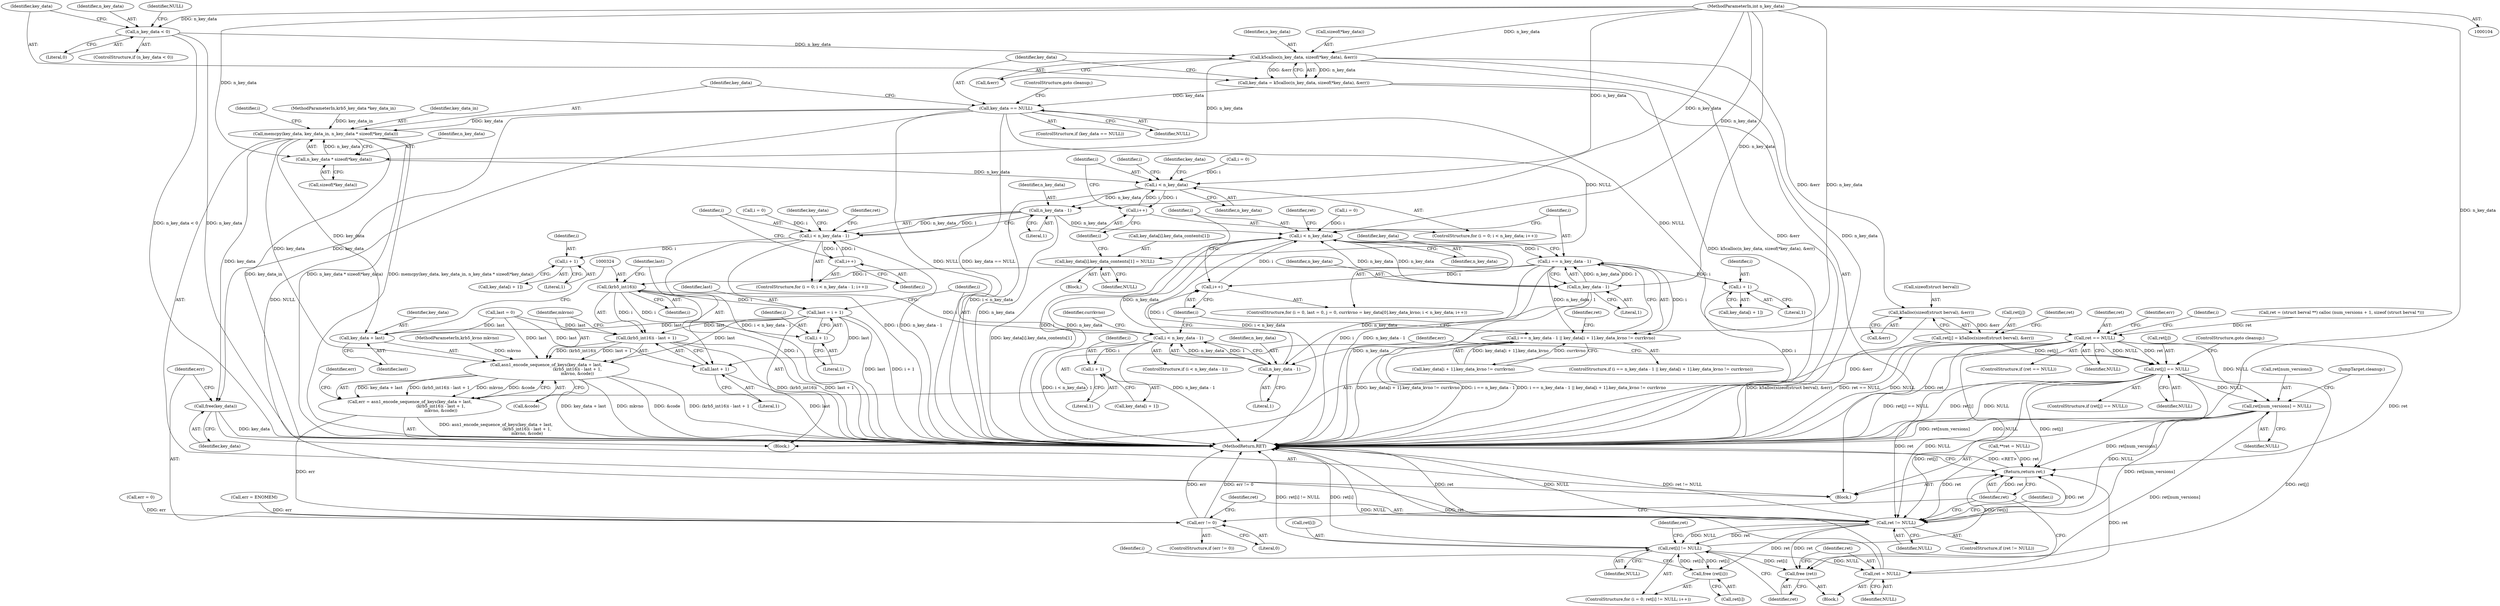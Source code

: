 digraph "0_krb5_04038bf3633c4b909b5ded3072dc88c8c419bf16@API" {
"1000137" [label="(Call,k5calloc(n_key_data, sizeof(*key_data), &err))"];
"1000130" [label="(Call,n_key_data < 0)"];
"1000106" [label="(MethodParameterIn,int n_key_data)"];
"1000135" [label="(Call,key_data = k5calloc(n_key_data, sizeof(*key_data), &err))"];
"1000145" [label="(Call,key_data == NULL)"];
"1000149" [label="(Call,memcpy(key_data, key_data_in, n_key_data * sizeof(*key_data)))"];
"1000318" [label="(Call,asn1_encode_sequence_of_keys(key_data + last,\n                                               (krb5_int16)i - last + 1,\n                                               mkvno, &code))"];
"1000316" [label="(Call,err = asn1_encode_sequence_of_keys(key_data + last,\n                                               (krb5_int16)i - last + 1,\n                                               mkvno, &code))"];
"1000386" [label="(Call,err != 0)"];
"1000319" [label="(Call,key_data + last)"];
"1000383" [label="(Call,free(key_data))"];
"1000201" [label="(Call,key_data[i].key_data_contents[1] = NULL)"];
"1000248" [label="(Call,ret == NULL)"];
"1000310" [label="(Call,ret[j] == NULL)"];
"1000377" [label="(Call,ret[num_versions] = NULL)"];
"1000391" [label="(Call,ret != NULL)"];
"1000399" [label="(Call,ret[i] != NULL)"];
"1000406" [label="(Call,free (ret[i]))"];
"1000410" [label="(Call,free (ret))"];
"1000412" [label="(Call,ret = NULL)"];
"1000415" [label="(Return,return ret;)"];
"1000152" [label="(Call,n_key_data * sizeof(*key_data))"];
"1000161" [label="(Call,i < n_key_data)"];
"1000164" [label="(Call,i++)"];
"1000216" [label="(Call,n_key_data - 1)"];
"1000214" [label="(Call,i < n_key_data - 1)"];
"1000219" [label="(Call,i++)"];
"1000231" [label="(Call,i + 1)"];
"1000276" [label="(Call,i < n_key_data)"];
"1000285" [label="(Call,i == n_key_data - 1)"];
"1000279" [label="(Call,i++)"];
"1000284" [label="(Call,i == n_key_data - 1 || key_data[i + 1].key_data_kvno != currkvno)"];
"1000294" [label="(Call,i + 1)"];
"1000323" [label="(Call,(krb5_int16)i)"];
"1000322" [label="(Call,(krb5_int16)i - last + 1)"];
"1000357" [label="(Call,last = i + 1)"];
"1000326" [label="(Call,last + 1)"];
"1000359" [label="(Call,i + 1)"];
"1000363" [label="(Call,i < n_key_data - 1)"];
"1000373" [label="(Call,i + 1)"];
"1000287" [label="(Call,n_key_data - 1)"];
"1000365" [label="(Call,n_key_data - 1)"];
"1000304" [label="(Call,k5alloc(sizeof(struct berval), &err))"];
"1000300" [label="(Call,ret[j] = k5alloc(sizeof(struct berval), &err))"];
"1000108" [label="(Block,)"];
"1000249" [label="(Identifier,ret)"];
"1000365" [label="(Call,n_key_data - 1)"];
"1000326" [label="(Call,last + 1)"];
"1000382" [label="(JumpTarget,cleanup:)"];
"1000391" [label="(Call,ret != NULL)"];
"1000288" [label="(Identifier,n_key_data)"];
"1000371" [label="(Call,key_data[i + 1])"];
"1000295" [label="(Identifier,i)"];
"1000286" [label="(Identifier,i)"];
"1000375" [label="(Literal,1)"];
"1000293" [label="(Identifier,key_data)"];
"1000362" [label="(ControlStructure,if (i < n_key_data - 1))"];
"1000363" [label="(Call,i < n_key_data - 1)"];
"1000304" [label="(Call,k5alloc(sizeof(struct berval), &err))"];
"1000137" [label="(Call,k5calloc(n_key_data, sizeof(*key_data), &err))"];
"1000131" [label="(Identifier,n_key_data)"];
"1000383" [label="(Call,free(key_data))"];
"1000377" [label="(Call,ret[num_versions] = NULL)"];
"1000175" [label="(Block,)"];
"1000161" [label="(Call,i < n_key_data)"];
"1000158" [label="(Call,i = 0)"];
"1000415" [label="(Return,return ret;)"];
"1000218" [label="(Literal,1)"];
"1000360" [label="(Identifier,i)"];
"1000403" [label="(Identifier,NULL)"];
"1000134" [label="(Identifier,NULL)"];
"1000330" [label="(Call,&code)"];
"1000139" [label="(Call,sizeof(*key_data))"];
"1000122" [label="(Call,err = 0)"];
"1000154" [label="(Call,sizeof(*key_data))"];
"1000162" [label="(Identifier,i)"];
"1000309" [label="(ControlStructure,if (ret[j] == NULL))"];
"1000314" [label="(Identifier,NULL)"];
"1000153" [label="(Identifier,n_key_data)"];
"1000290" [label="(Call,key_data[i + 1].key_data_kvno != currkvno)"];
"1000285" [label="(Call,i == n_key_data - 1)"];
"1000361" [label="(Literal,1)"];
"1000307" [label="(Call,&err)"];
"1000277" [label="(Identifier,i)"];
"1000302" [label="(Identifier,ret)"];
"1000405" [label="(Identifier,i)"];
"1000359" [label="(Call,i + 1)"];
"1000232" [label="(Identifier,i)"];
"1000136" [label="(Identifier,key_data)"];
"1000144" [label="(ControlStructure,if (key_data == NULL))"];
"1000212" [label="(Identifier,i)"];
"1000253" [label="(Identifier,err)"];
"1000311" [label="(Call,ret[j])"];
"1000413" [label="(Identifier,ret)"];
"1000256" [label="(ControlStructure,for (i = 0, last = 0, j = 0, currkvno = key_data[0].key_data_kvno; i < n_key_data; i++))"];
"1000319" [label="(Call,key_data + last)"];
"1000323" [label="(Call,(krb5_int16)i)"];
"1000147" [label="(Identifier,NULL)"];
"1000322" [label="(Call,(krb5_int16)i - last + 1)"];
"1000150" [label="(Identifier,key_data)"];
"1000216" [label="(Call,n_key_data - 1)"];
"1000159" [label="(Identifier,i)"];
"1000366" [label="(Identifier,n_key_data)"];
"1000165" [label="(Identifier,i)"];
"1000238" [label="(Identifier,ret)"];
"1000231" [label="(Call,i + 1)"];
"1000259" [label="(Identifier,i)"];
"1000217" [label="(Identifier,n_key_data)"];
"1000280" [label="(Identifier,i)"];
"1000201" [label="(Call,key_data[i].key_data_contents[1] = NULL)"];
"1000209" [label="(Identifier,NULL)"];
"1000329" [label="(Identifier,mkvno)"];
"1000357" [label="(Call,last = i + 1)"];
"1000393" [label="(Identifier,NULL)"];
"1000164" [label="(Call,i++)"];
"1000386" [label="(Call,err != 0)"];
"1000373" [label="(Call,i + 1)"];
"1000132" [label="(Literal,0)"];
"1000105" [label="(MethodParameterIn,krb5_key_data *key_data_in)"];
"1000292" [label="(Call,key_data[i + 1])"];
"1000417" [label="(MethodReturn,RET)"];
"1000130" [label="(Call,n_key_data < 0)"];
"1000385" [label="(ControlStructure,if (err != 0))"];
"1000142" [label="(Call,&err)"];
"1000312" [label="(Identifier,ret)"];
"1000395" [label="(ControlStructure,for (i = 0; ret[i] != NULL; i++))"];
"1000279" [label="(Call,i++)"];
"1000106" [label="(MethodParameterIn,int n_key_data)"];
"1000392" [label="(Identifier,ret)"];
"1000151" [label="(Identifier,key_data_in)"];
"1000299" [label="(Block,)"];
"1000237" [label="(Call,ret = (struct berval **) calloc (num_versions + 1, sizeof (struct berval *)))"];
"1000315" [label="(ControlStructure,goto cleanup;)"];
"1000110" [label="(Call,**ret = NULL)"];
"1000325" [label="(Identifier,i)"];
"1000276" [label="(Call,i < n_key_data)"];
"1000379" [label="(Identifier,ret)"];
"1000300" [label="(Call,ret[j] = k5alloc(sizeof(struct berval), &err))"];
"1000387" [label="(Identifier,err)"];
"1000129" [label="(ControlStructure,if (n_key_data < 0))"];
"1000407" [label="(Call,ret[i])"];
"1000411" [label="(Identifier,ret)"];
"1000328" [label="(Literal,1)"];
"1000408" [label="(Identifier,ret)"];
"1000320" [label="(Identifier,key_data)"];
"1000211" [label="(Call,i = 0)"];
"1000406" [label="(Call,free (ret[i]))"];
"1000294" [label="(Call,i + 1)"];
"1000400" [label="(Call,ret[i])"];
"1000310" [label="(Call,ret[j] == NULL)"];
"1000210" [label="(ControlStructure,for (i = 0; i < n_key_data - 1; i++))"];
"1000317" [label="(Identifier,err)"];
"1000107" [label="(MethodParameterIn,krb5_kvno mkvno)"];
"1000214" [label="(Call,i < n_key_data - 1)"];
"1000364" [label="(Identifier,i)"];
"1000252" [label="(Call,err = ENOMEM)"];
"1000233" [label="(Literal,1)"];
"1000296" [label="(Literal,1)"];
"1000397" [label="(Identifier,i)"];
"1000316" [label="(Call,err = asn1_encode_sequence_of_keys(key_data + last,\n                                               (krb5_int16)i - last + 1,\n                                               mkvno, &code))"];
"1000202" [label="(Call,key_data[i].key_data_contents[1])"];
"1000171" [label="(Identifier,key_data)"];
"1000248" [label="(Call,ret == NULL)"];
"1000146" [label="(Identifier,key_data)"];
"1000399" [label="(Call,ret[i] != NULL)"];
"1000305" [label="(Call,sizeof(struct berval))"];
"1000327" [label="(Identifier,last)"];
"1000247" [label="(ControlStructure,if (ret == NULL))"];
"1000283" [label="(ControlStructure,if (i == n_key_data - 1 || key_data[i + 1].key_data_kvno != currkvno))"];
"1000138" [label="(Identifier,n_key_data)"];
"1000394" [label="(Block,)"];
"1000219" [label="(Call,i++)"];
"1000220" [label="(Identifier,i)"];
"1000410" [label="(Call,free (ret))"];
"1000145" [label="(Call,key_data == NULL)"];
"1000163" [label="(Identifier,n_key_data)"];
"1000157" [label="(ControlStructure,for (i = 0; i < n_key_data; i++))"];
"1000278" [label="(Identifier,n_key_data)"];
"1000333" [label="(Identifier,err)"];
"1000225" [label="(Identifier,key_data)"];
"1000369" [label="(Identifier,currkvno)"];
"1000284" [label="(Call,i == n_key_data - 1 || key_data[i + 1].key_data_kvno != currkvno)"];
"1000258" [label="(Call,i = 0)"];
"1000135" [label="(Call,key_data = k5calloc(n_key_data, sizeof(*key_data), &err))"];
"1000262" [label="(Call,last = 0)"];
"1000388" [label="(Literal,0)"];
"1000152" [label="(Call,n_key_data * sizeof(*key_data))"];
"1000318" [label="(Call,asn1_encode_sequence_of_keys(key_data + last,\n                                               (krb5_int16)i - last + 1,\n                                               mkvno, &code))"];
"1000301" [label="(Call,ret[j])"];
"1000390" [label="(ControlStructure,if (ret != NULL))"];
"1000367" [label="(Literal,1)"];
"1000287" [label="(Call,n_key_data - 1)"];
"1000149" [label="(Call,memcpy(key_data, key_data_in, n_key_data * sizeof(*key_data)))"];
"1000378" [label="(Call,ret[num_versions])"];
"1000358" [label="(Identifier,last)"];
"1000289" [label="(Literal,1)"];
"1000414" [label="(Identifier,NULL)"];
"1000381" [label="(Identifier,NULL)"];
"1000321" [label="(Identifier,last)"];
"1000384" [label="(Identifier,key_data)"];
"1000250" [label="(Identifier,NULL)"];
"1000148" [label="(ControlStructure,goto cleanup;)"];
"1000416" [label="(Identifier,ret)"];
"1000412" [label="(Call,ret = NULL)"];
"1000215" [label="(Identifier,i)"];
"1000229" [label="(Call,key_data[i + 1])"];
"1000374" [label="(Identifier,i)"];
"1000137" -> "1000135"  [label="AST: "];
"1000137" -> "1000142"  [label="CFG: "];
"1000138" -> "1000137"  [label="AST: "];
"1000139" -> "1000137"  [label="AST: "];
"1000142" -> "1000137"  [label="AST: "];
"1000135" -> "1000137"  [label="CFG: "];
"1000137" -> "1000417"  [label="DDG: &err"];
"1000137" -> "1000417"  [label="DDG: n_key_data"];
"1000137" -> "1000135"  [label="DDG: n_key_data"];
"1000137" -> "1000135"  [label="DDG: &err"];
"1000130" -> "1000137"  [label="DDG: n_key_data"];
"1000106" -> "1000137"  [label="DDG: n_key_data"];
"1000137" -> "1000152"  [label="DDG: n_key_data"];
"1000137" -> "1000304"  [label="DDG: &err"];
"1000130" -> "1000129"  [label="AST: "];
"1000130" -> "1000132"  [label="CFG: "];
"1000131" -> "1000130"  [label="AST: "];
"1000132" -> "1000130"  [label="AST: "];
"1000134" -> "1000130"  [label="CFG: "];
"1000136" -> "1000130"  [label="CFG: "];
"1000130" -> "1000417"  [label="DDG: n_key_data < 0"];
"1000130" -> "1000417"  [label="DDG: n_key_data"];
"1000106" -> "1000130"  [label="DDG: n_key_data"];
"1000106" -> "1000104"  [label="AST: "];
"1000106" -> "1000417"  [label="DDG: n_key_data"];
"1000106" -> "1000152"  [label="DDG: n_key_data"];
"1000106" -> "1000161"  [label="DDG: n_key_data"];
"1000106" -> "1000216"  [label="DDG: n_key_data"];
"1000106" -> "1000276"  [label="DDG: n_key_data"];
"1000106" -> "1000287"  [label="DDG: n_key_data"];
"1000106" -> "1000365"  [label="DDG: n_key_data"];
"1000135" -> "1000108"  [label="AST: "];
"1000136" -> "1000135"  [label="AST: "];
"1000146" -> "1000135"  [label="CFG: "];
"1000135" -> "1000417"  [label="DDG: k5calloc(n_key_data, sizeof(*key_data), &err)"];
"1000135" -> "1000145"  [label="DDG: key_data"];
"1000145" -> "1000144"  [label="AST: "];
"1000145" -> "1000147"  [label="CFG: "];
"1000146" -> "1000145"  [label="AST: "];
"1000147" -> "1000145"  [label="AST: "];
"1000148" -> "1000145"  [label="CFG: "];
"1000150" -> "1000145"  [label="CFG: "];
"1000145" -> "1000417"  [label="DDG: key_data == NULL"];
"1000145" -> "1000417"  [label="DDG: NULL"];
"1000145" -> "1000149"  [label="DDG: key_data"];
"1000145" -> "1000201"  [label="DDG: NULL"];
"1000145" -> "1000248"  [label="DDG: NULL"];
"1000145" -> "1000383"  [label="DDG: key_data"];
"1000145" -> "1000391"  [label="DDG: NULL"];
"1000149" -> "1000108"  [label="AST: "];
"1000149" -> "1000152"  [label="CFG: "];
"1000150" -> "1000149"  [label="AST: "];
"1000151" -> "1000149"  [label="AST: "];
"1000152" -> "1000149"  [label="AST: "];
"1000159" -> "1000149"  [label="CFG: "];
"1000149" -> "1000417"  [label="DDG: key_data_in"];
"1000149" -> "1000417"  [label="DDG: n_key_data * sizeof(*key_data)"];
"1000149" -> "1000417"  [label="DDG: memcpy(key_data, key_data_in, n_key_data * sizeof(*key_data))"];
"1000105" -> "1000149"  [label="DDG: key_data_in"];
"1000152" -> "1000149"  [label="DDG: n_key_data"];
"1000149" -> "1000318"  [label="DDG: key_data"];
"1000149" -> "1000319"  [label="DDG: key_data"];
"1000149" -> "1000383"  [label="DDG: key_data"];
"1000318" -> "1000316"  [label="AST: "];
"1000318" -> "1000330"  [label="CFG: "];
"1000319" -> "1000318"  [label="AST: "];
"1000322" -> "1000318"  [label="AST: "];
"1000329" -> "1000318"  [label="AST: "];
"1000330" -> "1000318"  [label="AST: "];
"1000316" -> "1000318"  [label="CFG: "];
"1000318" -> "1000417"  [label="DDG: key_data + last"];
"1000318" -> "1000417"  [label="DDG: mkvno"];
"1000318" -> "1000417"  [label="DDG: &code"];
"1000318" -> "1000417"  [label="DDG: (krb5_int16)i - last + 1"];
"1000318" -> "1000316"  [label="DDG: key_data + last"];
"1000318" -> "1000316"  [label="DDG: (krb5_int16)i - last + 1"];
"1000318" -> "1000316"  [label="DDG: mkvno"];
"1000318" -> "1000316"  [label="DDG: &code"];
"1000262" -> "1000318"  [label="DDG: last"];
"1000357" -> "1000318"  [label="DDG: last"];
"1000322" -> "1000318"  [label="DDG: (krb5_int16)i"];
"1000322" -> "1000318"  [label="DDG: last + 1"];
"1000107" -> "1000318"  [label="DDG: mkvno"];
"1000316" -> "1000299"  [label="AST: "];
"1000317" -> "1000316"  [label="AST: "];
"1000333" -> "1000316"  [label="CFG: "];
"1000316" -> "1000417"  [label="DDG: asn1_encode_sequence_of_keys(key_data + last,\n                                               (krb5_int16)i - last + 1,\n                                               mkvno, &code)"];
"1000316" -> "1000386"  [label="DDG: err"];
"1000386" -> "1000385"  [label="AST: "];
"1000386" -> "1000388"  [label="CFG: "];
"1000387" -> "1000386"  [label="AST: "];
"1000388" -> "1000386"  [label="AST: "];
"1000392" -> "1000386"  [label="CFG: "];
"1000416" -> "1000386"  [label="CFG: "];
"1000386" -> "1000417"  [label="DDG: err"];
"1000386" -> "1000417"  [label="DDG: err != 0"];
"1000252" -> "1000386"  [label="DDG: err"];
"1000122" -> "1000386"  [label="DDG: err"];
"1000319" -> "1000321"  [label="CFG: "];
"1000320" -> "1000319"  [label="AST: "];
"1000321" -> "1000319"  [label="AST: "];
"1000324" -> "1000319"  [label="CFG: "];
"1000262" -> "1000319"  [label="DDG: last"];
"1000357" -> "1000319"  [label="DDG: last"];
"1000383" -> "1000108"  [label="AST: "];
"1000383" -> "1000384"  [label="CFG: "];
"1000384" -> "1000383"  [label="AST: "];
"1000387" -> "1000383"  [label="CFG: "];
"1000383" -> "1000417"  [label="DDG: key_data"];
"1000201" -> "1000175"  [label="AST: "];
"1000201" -> "1000209"  [label="CFG: "];
"1000202" -> "1000201"  [label="AST: "];
"1000209" -> "1000201"  [label="AST: "];
"1000165" -> "1000201"  [label="CFG: "];
"1000201" -> "1000417"  [label="DDG: key_data[i].key_data_contents[1]"];
"1000248" -> "1000247"  [label="AST: "];
"1000248" -> "1000250"  [label="CFG: "];
"1000249" -> "1000248"  [label="AST: "];
"1000250" -> "1000248"  [label="AST: "];
"1000253" -> "1000248"  [label="CFG: "];
"1000259" -> "1000248"  [label="CFG: "];
"1000248" -> "1000417"  [label="DDG: ret == NULL"];
"1000248" -> "1000417"  [label="DDG: NULL"];
"1000248" -> "1000417"  [label="DDG: ret"];
"1000237" -> "1000248"  [label="DDG: ret"];
"1000248" -> "1000310"  [label="DDG: ret"];
"1000248" -> "1000310"  [label="DDG: NULL"];
"1000248" -> "1000377"  [label="DDG: NULL"];
"1000248" -> "1000391"  [label="DDG: ret"];
"1000248" -> "1000391"  [label="DDG: NULL"];
"1000248" -> "1000415"  [label="DDG: ret"];
"1000310" -> "1000309"  [label="AST: "];
"1000310" -> "1000314"  [label="CFG: "];
"1000311" -> "1000310"  [label="AST: "];
"1000314" -> "1000310"  [label="AST: "];
"1000315" -> "1000310"  [label="CFG: "];
"1000317" -> "1000310"  [label="CFG: "];
"1000310" -> "1000417"  [label="DDG: ret[j] == NULL"];
"1000310" -> "1000417"  [label="DDG: ret[j]"];
"1000310" -> "1000417"  [label="DDG: NULL"];
"1000300" -> "1000310"  [label="DDG: ret[j]"];
"1000310" -> "1000377"  [label="DDG: NULL"];
"1000310" -> "1000391"  [label="DDG: ret[j]"];
"1000310" -> "1000391"  [label="DDG: NULL"];
"1000310" -> "1000410"  [label="DDG: ret[j]"];
"1000310" -> "1000415"  [label="DDG: ret[j]"];
"1000377" -> "1000108"  [label="AST: "];
"1000377" -> "1000381"  [label="CFG: "];
"1000378" -> "1000377"  [label="AST: "];
"1000381" -> "1000377"  [label="AST: "];
"1000382" -> "1000377"  [label="CFG: "];
"1000377" -> "1000417"  [label="DDG: ret[num_versions]"];
"1000377" -> "1000417"  [label="DDG: NULL"];
"1000377" -> "1000391"  [label="DDG: ret[num_versions]"];
"1000377" -> "1000410"  [label="DDG: ret[num_versions]"];
"1000377" -> "1000415"  [label="DDG: ret[num_versions]"];
"1000391" -> "1000390"  [label="AST: "];
"1000391" -> "1000393"  [label="CFG: "];
"1000392" -> "1000391"  [label="AST: "];
"1000393" -> "1000391"  [label="AST: "];
"1000397" -> "1000391"  [label="CFG: "];
"1000416" -> "1000391"  [label="CFG: "];
"1000391" -> "1000417"  [label="DDG: ret"];
"1000391" -> "1000417"  [label="DDG: NULL"];
"1000391" -> "1000417"  [label="DDG: ret != NULL"];
"1000110" -> "1000391"  [label="DDG: ret"];
"1000391" -> "1000399"  [label="DDG: ret"];
"1000391" -> "1000399"  [label="DDG: NULL"];
"1000391" -> "1000406"  [label="DDG: ret"];
"1000391" -> "1000410"  [label="DDG: ret"];
"1000391" -> "1000415"  [label="DDG: ret"];
"1000399" -> "1000395"  [label="AST: "];
"1000399" -> "1000403"  [label="CFG: "];
"1000400" -> "1000399"  [label="AST: "];
"1000403" -> "1000399"  [label="AST: "];
"1000408" -> "1000399"  [label="CFG: "];
"1000411" -> "1000399"  [label="CFG: "];
"1000399" -> "1000417"  [label="DDG: ret[i]"];
"1000399" -> "1000417"  [label="DDG: ret[i] != NULL"];
"1000406" -> "1000399"  [label="DDG: ret[i]"];
"1000399" -> "1000406"  [label="DDG: ret[i]"];
"1000399" -> "1000410"  [label="DDG: ret[i]"];
"1000399" -> "1000412"  [label="DDG: NULL"];
"1000399" -> "1000415"  [label="DDG: ret[i]"];
"1000406" -> "1000395"  [label="AST: "];
"1000406" -> "1000407"  [label="CFG: "];
"1000407" -> "1000406"  [label="AST: "];
"1000405" -> "1000406"  [label="CFG: "];
"1000410" -> "1000394"  [label="AST: "];
"1000410" -> "1000411"  [label="CFG: "];
"1000411" -> "1000410"  [label="AST: "];
"1000413" -> "1000410"  [label="CFG: "];
"1000412" -> "1000394"  [label="AST: "];
"1000412" -> "1000414"  [label="CFG: "];
"1000413" -> "1000412"  [label="AST: "];
"1000414" -> "1000412"  [label="AST: "];
"1000416" -> "1000412"  [label="CFG: "];
"1000412" -> "1000417"  [label="DDG: NULL"];
"1000412" -> "1000417"  [label="DDG: ret"];
"1000412" -> "1000415"  [label="DDG: ret"];
"1000415" -> "1000108"  [label="AST: "];
"1000415" -> "1000416"  [label="CFG: "];
"1000416" -> "1000415"  [label="AST: "];
"1000417" -> "1000415"  [label="CFG: "];
"1000415" -> "1000417"  [label="DDG: <RET>"];
"1000416" -> "1000415"  [label="DDG: ret"];
"1000110" -> "1000415"  [label="DDG: ret"];
"1000152" -> "1000154"  [label="CFG: "];
"1000153" -> "1000152"  [label="AST: "];
"1000154" -> "1000152"  [label="AST: "];
"1000152" -> "1000161"  [label="DDG: n_key_data"];
"1000161" -> "1000157"  [label="AST: "];
"1000161" -> "1000163"  [label="CFG: "];
"1000162" -> "1000161"  [label="AST: "];
"1000163" -> "1000161"  [label="AST: "];
"1000171" -> "1000161"  [label="CFG: "];
"1000212" -> "1000161"  [label="CFG: "];
"1000161" -> "1000417"  [label="DDG: i < n_key_data"];
"1000158" -> "1000161"  [label="DDG: i"];
"1000164" -> "1000161"  [label="DDG: i"];
"1000161" -> "1000164"  [label="DDG: i"];
"1000161" -> "1000216"  [label="DDG: n_key_data"];
"1000164" -> "1000157"  [label="AST: "];
"1000164" -> "1000165"  [label="CFG: "];
"1000165" -> "1000164"  [label="AST: "];
"1000162" -> "1000164"  [label="CFG: "];
"1000216" -> "1000214"  [label="AST: "];
"1000216" -> "1000218"  [label="CFG: "];
"1000217" -> "1000216"  [label="AST: "];
"1000218" -> "1000216"  [label="AST: "];
"1000214" -> "1000216"  [label="CFG: "];
"1000216" -> "1000417"  [label="DDG: n_key_data"];
"1000216" -> "1000214"  [label="DDG: n_key_data"];
"1000216" -> "1000214"  [label="DDG: 1"];
"1000216" -> "1000276"  [label="DDG: n_key_data"];
"1000214" -> "1000210"  [label="AST: "];
"1000215" -> "1000214"  [label="AST: "];
"1000225" -> "1000214"  [label="CFG: "];
"1000238" -> "1000214"  [label="CFG: "];
"1000214" -> "1000417"  [label="DDG: n_key_data - 1"];
"1000214" -> "1000417"  [label="DDG: i < n_key_data - 1"];
"1000214" -> "1000417"  [label="DDG: i"];
"1000211" -> "1000214"  [label="DDG: i"];
"1000219" -> "1000214"  [label="DDG: i"];
"1000214" -> "1000219"  [label="DDG: i"];
"1000214" -> "1000231"  [label="DDG: i"];
"1000219" -> "1000210"  [label="AST: "];
"1000219" -> "1000220"  [label="CFG: "];
"1000220" -> "1000219"  [label="AST: "];
"1000215" -> "1000219"  [label="CFG: "];
"1000231" -> "1000229"  [label="AST: "];
"1000231" -> "1000233"  [label="CFG: "];
"1000232" -> "1000231"  [label="AST: "];
"1000233" -> "1000231"  [label="AST: "];
"1000229" -> "1000231"  [label="CFG: "];
"1000276" -> "1000256"  [label="AST: "];
"1000276" -> "1000278"  [label="CFG: "];
"1000277" -> "1000276"  [label="AST: "];
"1000278" -> "1000276"  [label="AST: "];
"1000286" -> "1000276"  [label="CFG: "];
"1000379" -> "1000276"  [label="CFG: "];
"1000276" -> "1000417"  [label="DDG: n_key_data"];
"1000276" -> "1000417"  [label="DDG: i < n_key_data"];
"1000276" -> "1000417"  [label="DDG: i"];
"1000258" -> "1000276"  [label="DDG: i"];
"1000279" -> "1000276"  [label="DDG: i"];
"1000365" -> "1000276"  [label="DDG: n_key_data"];
"1000287" -> "1000276"  [label="DDG: n_key_data"];
"1000276" -> "1000285"  [label="DDG: i"];
"1000276" -> "1000287"  [label="DDG: n_key_data"];
"1000285" -> "1000284"  [label="AST: "];
"1000285" -> "1000287"  [label="CFG: "];
"1000286" -> "1000285"  [label="AST: "];
"1000287" -> "1000285"  [label="AST: "];
"1000293" -> "1000285"  [label="CFG: "];
"1000284" -> "1000285"  [label="CFG: "];
"1000285" -> "1000417"  [label="DDG: i"];
"1000285" -> "1000417"  [label="DDG: n_key_data - 1"];
"1000285" -> "1000279"  [label="DDG: i"];
"1000285" -> "1000284"  [label="DDG: i"];
"1000285" -> "1000284"  [label="DDG: n_key_data - 1"];
"1000287" -> "1000285"  [label="DDG: n_key_data"];
"1000287" -> "1000285"  [label="DDG: 1"];
"1000285" -> "1000294"  [label="DDG: i"];
"1000285" -> "1000323"  [label="DDG: i"];
"1000279" -> "1000256"  [label="AST: "];
"1000279" -> "1000280"  [label="CFG: "];
"1000280" -> "1000279"  [label="AST: "];
"1000277" -> "1000279"  [label="CFG: "];
"1000363" -> "1000279"  [label="DDG: i"];
"1000284" -> "1000283"  [label="AST: "];
"1000284" -> "1000290"  [label="CFG: "];
"1000290" -> "1000284"  [label="AST: "];
"1000302" -> "1000284"  [label="CFG: "];
"1000280" -> "1000284"  [label="CFG: "];
"1000284" -> "1000417"  [label="DDG: i == n_key_data - 1"];
"1000284" -> "1000417"  [label="DDG: i == n_key_data - 1 || key_data[i + 1].key_data_kvno != currkvno"];
"1000284" -> "1000417"  [label="DDG: key_data[i + 1].key_data_kvno != currkvno"];
"1000290" -> "1000284"  [label="DDG: key_data[i + 1].key_data_kvno"];
"1000290" -> "1000284"  [label="DDG: currkvno"];
"1000294" -> "1000292"  [label="AST: "];
"1000294" -> "1000296"  [label="CFG: "];
"1000295" -> "1000294"  [label="AST: "];
"1000296" -> "1000294"  [label="AST: "];
"1000292" -> "1000294"  [label="CFG: "];
"1000294" -> "1000417"  [label="DDG: i"];
"1000323" -> "1000322"  [label="AST: "];
"1000323" -> "1000325"  [label="CFG: "];
"1000324" -> "1000323"  [label="AST: "];
"1000325" -> "1000323"  [label="AST: "];
"1000327" -> "1000323"  [label="CFG: "];
"1000323" -> "1000417"  [label="DDG: i"];
"1000323" -> "1000322"  [label="DDG: i"];
"1000323" -> "1000357"  [label="DDG: i"];
"1000323" -> "1000359"  [label="DDG: i"];
"1000323" -> "1000363"  [label="DDG: i"];
"1000322" -> "1000326"  [label="CFG: "];
"1000326" -> "1000322"  [label="AST: "];
"1000329" -> "1000322"  [label="CFG: "];
"1000322" -> "1000417"  [label="DDG: last + 1"];
"1000322" -> "1000417"  [label="DDG: (krb5_int16)i"];
"1000262" -> "1000322"  [label="DDG: last"];
"1000357" -> "1000322"  [label="DDG: last"];
"1000357" -> "1000299"  [label="AST: "];
"1000357" -> "1000359"  [label="CFG: "];
"1000358" -> "1000357"  [label="AST: "];
"1000359" -> "1000357"  [label="AST: "];
"1000364" -> "1000357"  [label="CFG: "];
"1000357" -> "1000417"  [label="DDG: last"];
"1000357" -> "1000417"  [label="DDG: i + 1"];
"1000357" -> "1000326"  [label="DDG: last"];
"1000326" -> "1000328"  [label="CFG: "];
"1000327" -> "1000326"  [label="AST: "];
"1000328" -> "1000326"  [label="AST: "];
"1000326" -> "1000417"  [label="DDG: last"];
"1000262" -> "1000326"  [label="DDG: last"];
"1000359" -> "1000361"  [label="CFG: "];
"1000360" -> "1000359"  [label="AST: "];
"1000361" -> "1000359"  [label="AST: "];
"1000363" -> "1000362"  [label="AST: "];
"1000363" -> "1000365"  [label="CFG: "];
"1000364" -> "1000363"  [label="AST: "];
"1000365" -> "1000363"  [label="AST: "];
"1000369" -> "1000363"  [label="CFG: "];
"1000280" -> "1000363"  [label="CFG: "];
"1000363" -> "1000417"  [label="DDG: n_key_data - 1"];
"1000363" -> "1000417"  [label="DDG: i < n_key_data - 1"];
"1000365" -> "1000363"  [label="DDG: n_key_data"];
"1000365" -> "1000363"  [label="DDG: 1"];
"1000363" -> "1000373"  [label="DDG: i"];
"1000373" -> "1000371"  [label="AST: "];
"1000373" -> "1000375"  [label="CFG: "];
"1000374" -> "1000373"  [label="AST: "];
"1000375" -> "1000373"  [label="AST: "];
"1000371" -> "1000373"  [label="CFG: "];
"1000287" -> "1000289"  [label="CFG: "];
"1000288" -> "1000287"  [label="AST: "];
"1000289" -> "1000287"  [label="AST: "];
"1000287" -> "1000417"  [label="DDG: n_key_data"];
"1000287" -> "1000365"  [label="DDG: n_key_data"];
"1000365" -> "1000367"  [label="CFG: "];
"1000366" -> "1000365"  [label="AST: "];
"1000367" -> "1000365"  [label="AST: "];
"1000304" -> "1000300"  [label="AST: "];
"1000304" -> "1000307"  [label="CFG: "];
"1000305" -> "1000304"  [label="AST: "];
"1000307" -> "1000304"  [label="AST: "];
"1000300" -> "1000304"  [label="CFG: "];
"1000304" -> "1000417"  [label="DDG: &err"];
"1000304" -> "1000300"  [label="DDG: &err"];
"1000300" -> "1000299"  [label="AST: "];
"1000301" -> "1000300"  [label="AST: "];
"1000312" -> "1000300"  [label="CFG: "];
"1000300" -> "1000417"  [label="DDG: k5alloc(sizeof(struct berval), &err)"];
}
